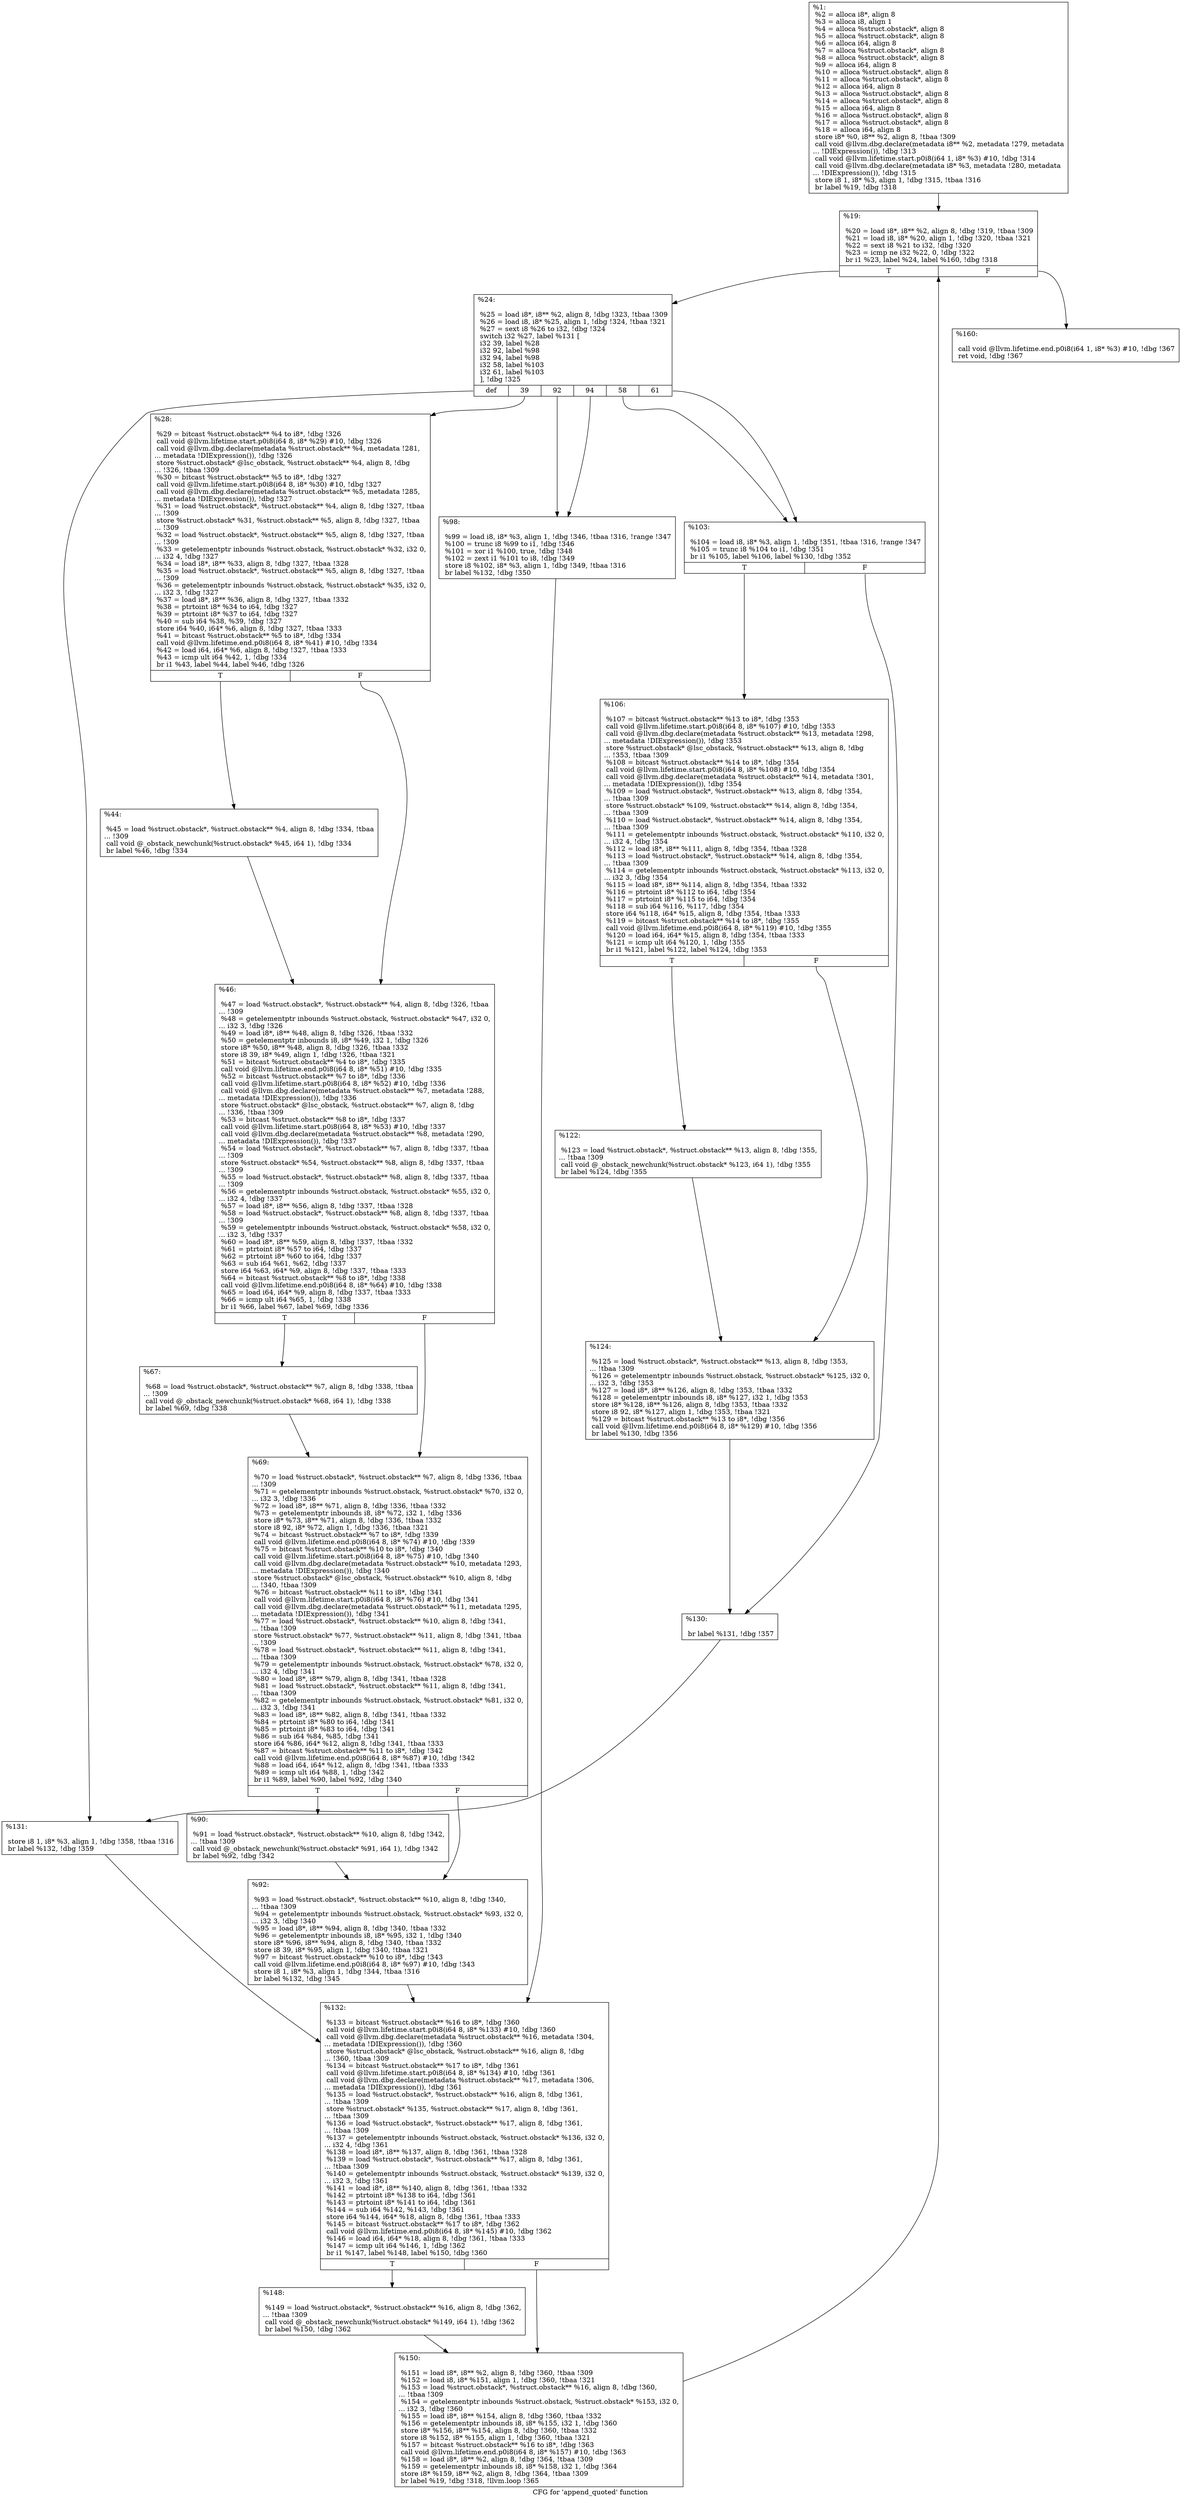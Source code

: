 digraph "CFG for 'append_quoted' function" {
	label="CFG for 'append_quoted' function";

	Node0x20f4ed0 [shape=record,label="{%1:\l  %2 = alloca i8*, align 8\l  %3 = alloca i8, align 1\l  %4 = alloca %struct.obstack*, align 8\l  %5 = alloca %struct.obstack*, align 8\l  %6 = alloca i64, align 8\l  %7 = alloca %struct.obstack*, align 8\l  %8 = alloca %struct.obstack*, align 8\l  %9 = alloca i64, align 8\l  %10 = alloca %struct.obstack*, align 8\l  %11 = alloca %struct.obstack*, align 8\l  %12 = alloca i64, align 8\l  %13 = alloca %struct.obstack*, align 8\l  %14 = alloca %struct.obstack*, align 8\l  %15 = alloca i64, align 8\l  %16 = alloca %struct.obstack*, align 8\l  %17 = alloca %struct.obstack*, align 8\l  %18 = alloca i64, align 8\l  store i8* %0, i8** %2, align 8, !tbaa !309\l  call void @llvm.dbg.declare(metadata i8** %2, metadata !279, metadata\l... !DIExpression()), !dbg !313\l  call void @llvm.lifetime.start.p0i8(i64 1, i8* %3) #10, !dbg !314\l  call void @llvm.dbg.declare(metadata i8* %3, metadata !280, metadata\l... !DIExpression()), !dbg !315\l  store i8 1, i8* %3, align 1, !dbg !315, !tbaa !316\l  br label %19, !dbg !318\l}"];
	Node0x20f4ed0 -> Node0x20eb290;
	Node0x20eb290 [shape=record,label="{%19:\l\l  %20 = load i8*, i8** %2, align 8, !dbg !319, !tbaa !309\l  %21 = load i8, i8* %20, align 1, !dbg !320, !tbaa !321\l  %22 = sext i8 %21 to i32, !dbg !320\l  %23 = icmp ne i32 %22, 0, !dbg !322\l  br i1 %23, label %24, label %160, !dbg !318\l|{<s0>T|<s1>F}}"];
	Node0x20eb290:s0 -> Node0x20eb2e0;
	Node0x20eb290:s1 -> Node0x20eb880;
	Node0x20eb2e0 [shape=record,label="{%24:\l\l  %25 = load i8*, i8** %2, align 8, !dbg !323, !tbaa !309\l  %26 = load i8, i8* %25, align 1, !dbg !324, !tbaa !321\l  %27 = sext i8 %26 to i32, !dbg !324\l  switch i32 %27, label %131 [\l    i32 39, label %28\l    i32 92, label %98\l    i32 94, label %98\l    i32 58, label %103\l    i32 61, label %103\l  ], !dbg !325\l|{<s0>def|<s1>39|<s2>92|<s3>94|<s4>58|<s5>61}}"];
	Node0x20eb2e0:s0 -> Node0x20eb740;
	Node0x20eb2e0:s1 -> Node0x20eb330;
	Node0x20eb2e0:s2 -> Node0x20eb560;
	Node0x20eb2e0:s3 -> Node0x20eb560;
	Node0x20eb2e0:s4 -> Node0x20eb5b0;
	Node0x20eb2e0:s5 -> Node0x20eb5b0;
	Node0x20eb330 [shape=record,label="{%28:\l\l  %29 = bitcast %struct.obstack** %4 to i8*, !dbg !326\l  call void @llvm.lifetime.start.p0i8(i64 8, i8* %29) #10, !dbg !326\l  call void @llvm.dbg.declare(metadata %struct.obstack** %4, metadata !281,\l... metadata !DIExpression()), !dbg !326\l  store %struct.obstack* @lsc_obstack, %struct.obstack** %4, align 8, !dbg\l... !326, !tbaa !309\l  %30 = bitcast %struct.obstack** %5 to i8*, !dbg !327\l  call void @llvm.lifetime.start.p0i8(i64 8, i8* %30) #10, !dbg !327\l  call void @llvm.dbg.declare(metadata %struct.obstack** %5, metadata !285,\l... metadata !DIExpression()), !dbg !327\l  %31 = load %struct.obstack*, %struct.obstack** %4, align 8, !dbg !327, !tbaa\l... !309\l  store %struct.obstack* %31, %struct.obstack** %5, align 8, !dbg !327, !tbaa\l... !309\l  %32 = load %struct.obstack*, %struct.obstack** %5, align 8, !dbg !327, !tbaa\l... !309\l  %33 = getelementptr inbounds %struct.obstack, %struct.obstack* %32, i32 0,\l... i32 4, !dbg !327\l  %34 = load i8*, i8** %33, align 8, !dbg !327, !tbaa !328\l  %35 = load %struct.obstack*, %struct.obstack** %5, align 8, !dbg !327, !tbaa\l... !309\l  %36 = getelementptr inbounds %struct.obstack, %struct.obstack* %35, i32 0,\l... i32 3, !dbg !327\l  %37 = load i8*, i8** %36, align 8, !dbg !327, !tbaa !332\l  %38 = ptrtoint i8* %34 to i64, !dbg !327\l  %39 = ptrtoint i8* %37 to i64, !dbg !327\l  %40 = sub i64 %38, %39, !dbg !327\l  store i64 %40, i64* %6, align 8, !dbg !327, !tbaa !333\l  %41 = bitcast %struct.obstack** %5 to i8*, !dbg !334\l  call void @llvm.lifetime.end.p0i8(i64 8, i8* %41) #10, !dbg !334\l  %42 = load i64, i64* %6, align 8, !dbg !327, !tbaa !333\l  %43 = icmp ult i64 %42, 1, !dbg !334\l  br i1 %43, label %44, label %46, !dbg !326\l|{<s0>T|<s1>F}}"];
	Node0x20eb330:s0 -> Node0x20eb380;
	Node0x20eb330:s1 -> Node0x20eb3d0;
	Node0x20eb380 [shape=record,label="{%44:\l\l  %45 = load %struct.obstack*, %struct.obstack** %4, align 8, !dbg !334, !tbaa\l... !309\l  call void @_obstack_newchunk(%struct.obstack* %45, i64 1), !dbg !334\l  br label %46, !dbg !334\l}"];
	Node0x20eb380 -> Node0x20eb3d0;
	Node0x20eb3d0 [shape=record,label="{%46:\l\l  %47 = load %struct.obstack*, %struct.obstack** %4, align 8, !dbg !326, !tbaa\l... !309\l  %48 = getelementptr inbounds %struct.obstack, %struct.obstack* %47, i32 0,\l... i32 3, !dbg !326\l  %49 = load i8*, i8** %48, align 8, !dbg !326, !tbaa !332\l  %50 = getelementptr inbounds i8, i8* %49, i32 1, !dbg !326\l  store i8* %50, i8** %48, align 8, !dbg !326, !tbaa !332\l  store i8 39, i8* %49, align 1, !dbg !326, !tbaa !321\l  %51 = bitcast %struct.obstack** %4 to i8*, !dbg !335\l  call void @llvm.lifetime.end.p0i8(i64 8, i8* %51) #10, !dbg !335\l  %52 = bitcast %struct.obstack** %7 to i8*, !dbg !336\l  call void @llvm.lifetime.start.p0i8(i64 8, i8* %52) #10, !dbg !336\l  call void @llvm.dbg.declare(metadata %struct.obstack** %7, metadata !288,\l... metadata !DIExpression()), !dbg !336\l  store %struct.obstack* @lsc_obstack, %struct.obstack** %7, align 8, !dbg\l... !336, !tbaa !309\l  %53 = bitcast %struct.obstack** %8 to i8*, !dbg !337\l  call void @llvm.lifetime.start.p0i8(i64 8, i8* %53) #10, !dbg !337\l  call void @llvm.dbg.declare(metadata %struct.obstack** %8, metadata !290,\l... metadata !DIExpression()), !dbg !337\l  %54 = load %struct.obstack*, %struct.obstack** %7, align 8, !dbg !337, !tbaa\l... !309\l  store %struct.obstack* %54, %struct.obstack** %8, align 8, !dbg !337, !tbaa\l... !309\l  %55 = load %struct.obstack*, %struct.obstack** %8, align 8, !dbg !337, !tbaa\l... !309\l  %56 = getelementptr inbounds %struct.obstack, %struct.obstack* %55, i32 0,\l... i32 4, !dbg !337\l  %57 = load i8*, i8** %56, align 8, !dbg !337, !tbaa !328\l  %58 = load %struct.obstack*, %struct.obstack** %8, align 8, !dbg !337, !tbaa\l... !309\l  %59 = getelementptr inbounds %struct.obstack, %struct.obstack* %58, i32 0,\l... i32 3, !dbg !337\l  %60 = load i8*, i8** %59, align 8, !dbg !337, !tbaa !332\l  %61 = ptrtoint i8* %57 to i64, !dbg !337\l  %62 = ptrtoint i8* %60 to i64, !dbg !337\l  %63 = sub i64 %61, %62, !dbg !337\l  store i64 %63, i64* %9, align 8, !dbg !337, !tbaa !333\l  %64 = bitcast %struct.obstack** %8 to i8*, !dbg !338\l  call void @llvm.lifetime.end.p0i8(i64 8, i8* %64) #10, !dbg !338\l  %65 = load i64, i64* %9, align 8, !dbg !337, !tbaa !333\l  %66 = icmp ult i64 %65, 1, !dbg !338\l  br i1 %66, label %67, label %69, !dbg !336\l|{<s0>T|<s1>F}}"];
	Node0x20eb3d0:s0 -> Node0x20eb420;
	Node0x20eb3d0:s1 -> Node0x20eb470;
	Node0x20eb420 [shape=record,label="{%67:\l\l  %68 = load %struct.obstack*, %struct.obstack** %7, align 8, !dbg !338, !tbaa\l... !309\l  call void @_obstack_newchunk(%struct.obstack* %68, i64 1), !dbg !338\l  br label %69, !dbg !338\l}"];
	Node0x20eb420 -> Node0x20eb470;
	Node0x20eb470 [shape=record,label="{%69:\l\l  %70 = load %struct.obstack*, %struct.obstack** %7, align 8, !dbg !336, !tbaa\l... !309\l  %71 = getelementptr inbounds %struct.obstack, %struct.obstack* %70, i32 0,\l... i32 3, !dbg !336\l  %72 = load i8*, i8** %71, align 8, !dbg !336, !tbaa !332\l  %73 = getelementptr inbounds i8, i8* %72, i32 1, !dbg !336\l  store i8* %73, i8** %71, align 8, !dbg !336, !tbaa !332\l  store i8 92, i8* %72, align 1, !dbg !336, !tbaa !321\l  %74 = bitcast %struct.obstack** %7 to i8*, !dbg !339\l  call void @llvm.lifetime.end.p0i8(i64 8, i8* %74) #10, !dbg !339\l  %75 = bitcast %struct.obstack** %10 to i8*, !dbg !340\l  call void @llvm.lifetime.start.p0i8(i64 8, i8* %75) #10, !dbg !340\l  call void @llvm.dbg.declare(metadata %struct.obstack** %10, metadata !293,\l... metadata !DIExpression()), !dbg !340\l  store %struct.obstack* @lsc_obstack, %struct.obstack** %10, align 8, !dbg\l... !340, !tbaa !309\l  %76 = bitcast %struct.obstack** %11 to i8*, !dbg !341\l  call void @llvm.lifetime.start.p0i8(i64 8, i8* %76) #10, !dbg !341\l  call void @llvm.dbg.declare(metadata %struct.obstack** %11, metadata !295,\l... metadata !DIExpression()), !dbg !341\l  %77 = load %struct.obstack*, %struct.obstack** %10, align 8, !dbg !341,\l... !tbaa !309\l  store %struct.obstack* %77, %struct.obstack** %11, align 8, !dbg !341, !tbaa\l... !309\l  %78 = load %struct.obstack*, %struct.obstack** %11, align 8, !dbg !341,\l... !tbaa !309\l  %79 = getelementptr inbounds %struct.obstack, %struct.obstack* %78, i32 0,\l... i32 4, !dbg !341\l  %80 = load i8*, i8** %79, align 8, !dbg !341, !tbaa !328\l  %81 = load %struct.obstack*, %struct.obstack** %11, align 8, !dbg !341,\l... !tbaa !309\l  %82 = getelementptr inbounds %struct.obstack, %struct.obstack* %81, i32 0,\l... i32 3, !dbg !341\l  %83 = load i8*, i8** %82, align 8, !dbg !341, !tbaa !332\l  %84 = ptrtoint i8* %80 to i64, !dbg !341\l  %85 = ptrtoint i8* %83 to i64, !dbg !341\l  %86 = sub i64 %84, %85, !dbg !341\l  store i64 %86, i64* %12, align 8, !dbg !341, !tbaa !333\l  %87 = bitcast %struct.obstack** %11 to i8*, !dbg !342\l  call void @llvm.lifetime.end.p0i8(i64 8, i8* %87) #10, !dbg !342\l  %88 = load i64, i64* %12, align 8, !dbg !341, !tbaa !333\l  %89 = icmp ult i64 %88, 1, !dbg !342\l  br i1 %89, label %90, label %92, !dbg !340\l|{<s0>T|<s1>F}}"];
	Node0x20eb470:s0 -> Node0x20eb4c0;
	Node0x20eb470:s1 -> Node0x20eb510;
	Node0x20eb4c0 [shape=record,label="{%90:\l\l  %91 = load %struct.obstack*, %struct.obstack** %10, align 8, !dbg !342,\l... !tbaa !309\l  call void @_obstack_newchunk(%struct.obstack* %91, i64 1), !dbg !342\l  br label %92, !dbg !342\l}"];
	Node0x20eb4c0 -> Node0x20eb510;
	Node0x20eb510 [shape=record,label="{%92:\l\l  %93 = load %struct.obstack*, %struct.obstack** %10, align 8, !dbg !340,\l... !tbaa !309\l  %94 = getelementptr inbounds %struct.obstack, %struct.obstack* %93, i32 0,\l... i32 3, !dbg !340\l  %95 = load i8*, i8** %94, align 8, !dbg !340, !tbaa !332\l  %96 = getelementptr inbounds i8, i8* %95, i32 1, !dbg !340\l  store i8* %96, i8** %94, align 8, !dbg !340, !tbaa !332\l  store i8 39, i8* %95, align 1, !dbg !340, !tbaa !321\l  %97 = bitcast %struct.obstack** %10 to i8*, !dbg !343\l  call void @llvm.lifetime.end.p0i8(i64 8, i8* %97) #10, !dbg !343\l  store i8 1, i8* %3, align 1, !dbg !344, !tbaa !316\l  br label %132, !dbg !345\l}"];
	Node0x20eb510 -> Node0x20eb790;
	Node0x20eb560 [shape=record,label="{%98:\l\l  %99 = load i8, i8* %3, align 1, !dbg !346, !tbaa !316, !range !347\l  %100 = trunc i8 %99 to i1, !dbg !346\l  %101 = xor i1 %100, true, !dbg !348\l  %102 = zext i1 %101 to i8, !dbg !349\l  store i8 %102, i8* %3, align 1, !dbg !349, !tbaa !316\l  br label %132, !dbg !350\l}"];
	Node0x20eb560 -> Node0x20eb790;
	Node0x20eb5b0 [shape=record,label="{%103:\l\l  %104 = load i8, i8* %3, align 1, !dbg !351, !tbaa !316, !range !347\l  %105 = trunc i8 %104 to i1, !dbg !351\l  br i1 %105, label %106, label %130, !dbg !352\l|{<s0>T|<s1>F}}"];
	Node0x20eb5b0:s0 -> Node0x20eb600;
	Node0x20eb5b0:s1 -> Node0x20eb6f0;
	Node0x20eb600 [shape=record,label="{%106:\l\l  %107 = bitcast %struct.obstack** %13 to i8*, !dbg !353\l  call void @llvm.lifetime.start.p0i8(i64 8, i8* %107) #10, !dbg !353\l  call void @llvm.dbg.declare(metadata %struct.obstack** %13, metadata !298,\l... metadata !DIExpression()), !dbg !353\l  store %struct.obstack* @lsc_obstack, %struct.obstack** %13, align 8, !dbg\l... !353, !tbaa !309\l  %108 = bitcast %struct.obstack** %14 to i8*, !dbg !354\l  call void @llvm.lifetime.start.p0i8(i64 8, i8* %108) #10, !dbg !354\l  call void @llvm.dbg.declare(metadata %struct.obstack** %14, metadata !301,\l... metadata !DIExpression()), !dbg !354\l  %109 = load %struct.obstack*, %struct.obstack** %13, align 8, !dbg !354,\l... !tbaa !309\l  store %struct.obstack* %109, %struct.obstack** %14, align 8, !dbg !354,\l... !tbaa !309\l  %110 = load %struct.obstack*, %struct.obstack** %14, align 8, !dbg !354,\l... !tbaa !309\l  %111 = getelementptr inbounds %struct.obstack, %struct.obstack* %110, i32 0,\l... i32 4, !dbg !354\l  %112 = load i8*, i8** %111, align 8, !dbg !354, !tbaa !328\l  %113 = load %struct.obstack*, %struct.obstack** %14, align 8, !dbg !354,\l... !tbaa !309\l  %114 = getelementptr inbounds %struct.obstack, %struct.obstack* %113, i32 0,\l... i32 3, !dbg !354\l  %115 = load i8*, i8** %114, align 8, !dbg !354, !tbaa !332\l  %116 = ptrtoint i8* %112 to i64, !dbg !354\l  %117 = ptrtoint i8* %115 to i64, !dbg !354\l  %118 = sub i64 %116, %117, !dbg !354\l  store i64 %118, i64* %15, align 8, !dbg !354, !tbaa !333\l  %119 = bitcast %struct.obstack** %14 to i8*, !dbg !355\l  call void @llvm.lifetime.end.p0i8(i64 8, i8* %119) #10, !dbg !355\l  %120 = load i64, i64* %15, align 8, !dbg !354, !tbaa !333\l  %121 = icmp ult i64 %120, 1, !dbg !355\l  br i1 %121, label %122, label %124, !dbg !353\l|{<s0>T|<s1>F}}"];
	Node0x20eb600:s0 -> Node0x20eb650;
	Node0x20eb600:s1 -> Node0x20eb6a0;
	Node0x20eb650 [shape=record,label="{%122:\l\l  %123 = load %struct.obstack*, %struct.obstack** %13, align 8, !dbg !355,\l... !tbaa !309\l  call void @_obstack_newchunk(%struct.obstack* %123, i64 1), !dbg !355\l  br label %124, !dbg !355\l}"];
	Node0x20eb650 -> Node0x20eb6a0;
	Node0x20eb6a0 [shape=record,label="{%124:\l\l  %125 = load %struct.obstack*, %struct.obstack** %13, align 8, !dbg !353,\l... !tbaa !309\l  %126 = getelementptr inbounds %struct.obstack, %struct.obstack* %125, i32 0,\l... i32 3, !dbg !353\l  %127 = load i8*, i8** %126, align 8, !dbg !353, !tbaa !332\l  %128 = getelementptr inbounds i8, i8* %127, i32 1, !dbg !353\l  store i8* %128, i8** %126, align 8, !dbg !353, !tbaa !332\l  store i8 92, i8* %127, align 1, !dbg !353, !tbaa !321\l  %129 = bitcast %struct.obstack** %13 to i8*, !dbg !356\l  call void @llvm.lifetime.end.p0i8(i64 8, i8* %129) #10, !dbg !356\l  br label %130, !dbg !356\l}"];
	Node0x20eb6a0 -> Node0x20eb6f0;
	Node0x20eb6f0 [shape=record,label="{%130:\l\l  br label %131, !dbg !357\l}"];
	Node0x20eb6f0 -> Node0x20eb740;
	Node0x20eb740 [shape=record,label="{%131:\l\l  store i8 1, i8* %3, align 1, !dbg !358, !tbaa !316\l  br label %132, !dbg !359\l}"];
	Node0x20eb740 -> Node0x20eb790;
	Node0x20eb790 [shape=record,label="{%132:\l\l  %133 = bitcast %struct.obstack** %16 to i8*, !dbg !360\l  call void @llvm.lifetime.start.p0i8(i64 8, i8* %133) #10, !dbg !360\l  call void @llvm.dbg.declare(metadata %struct.obstack** %16, metadata !304,\l... metadata !DIExpression()), !dbg !360\l  store %struct.obstack* @lsc_obstack, %struct.obstack** %16, align 8, !dbg\l... !360, !tbaa !309\l  %134 = bitcast %struct.obstack** %17 to i8*, !dbg !361\l  call void @llvm.lifetime.start.p0i8(i64 8, i8* %134) #10, !dbg !361\l  call void @llvm.dbg.declare(metadata %struct.obstack** %17, metadata !306,\l... metadata !DIExpression()), !dbg !361\l  %135 = load %struct.obstack*, %struct.obstack** %16, align 8, !dbg !361,\l... !tbaa !309\l  store %struct.obstack* %135, %struct.obstack** %17, align 8, !dbg !361,\l... !tbaa !309\l  %136 = load %struct.obstack*, %struct.obstack** %17, align 8, !dbg !361,\l... !tbaa !309\l  %137 = getelementptr inbounds %struct.obstack, %struct.obstack* %136, i32 0,\l... i32 4, !dbg !361\l  %138 = load i8*, i8** %137, align 8, !dbg !361, !tbaa !328\l  %139 = load %struct.obstack*, %struct.obstack** %17, align 8, !dbg !361,\l... !tbaa !309\l  %140 = getelementptr inbounds %struct.obstack, %struct.obstack* %139, i32 0,\l... i32 3, !dbg !361\l  %141 = load i8*, i8** %140, align 8, !dbg !361, !tbaa !332\l  %142 = ptrtoint i8* %138 to i64, !dbg !361\l  %143 = ptrtoint i8* %141 to i64, !dbg !361\l  %144 = sub i64 %142, %143, !dbg !361\l  store i64 %144, i64* %18, align 8, !dbg !361, !tbaa !333\l  %145 = bitcast %struct.obstack** %17 to i8*, !dbg !362\l  call void @llvm.lifetime.end.p0i8(i64 8, i8* %145) #10, !dbg !362\l  %146 = load i64, i64* %18, align 8, !dbg !361, !tbaa !333\l  %147 = icmp ult i64 %146, 1, !dbg !362\l  br i1 %147, label %148, label %150, !dbg !360\l|{<s0>T|<s1>F}}"];
	Node0x20eb790:s0 -> Node0x20eb7e0;
	Node0x20eb790:s1 -> Node0x20eb830;
	Node0x20eb7e0 [shape=record,label="{%148:\l\l  %149 = load %struct.obstack*, %struct.obstack** %16, align 8, !dbg !362,\l... !tbaa !309\l  call void @_obstack_newchunk(%struct.obstack* %149, i64 1), !dbg !362\l  br label %150, !dbg !362\l}"];
	Node0x20eb7e0 -> Node0x20eb830;
	Node0x20eb830 [shape=record,label="{%150:\l\l  %151 = load i8*, i8** %2, align 8, !dbg !360, !tbaa !309\l  %152 = load i8, i8* %151, align 1, !dbg !360, !tbaa !321\l  %153 = load %struct.obstack*, %struct.obstack** %16, align 8, !dbg !360,\l... !tbaa !309\l  %154 = getelementptr inbounds %struct.obstack, %struct.obstack* %153, i32 0,\l... i32 3, !dbg !360\l  %155 = load i8*, i8** %154, align 8, !dbg !360, !tbaa !332\l  %156 = getelementptr inbounds i8, i8* %155, i32 1, !dbg !360\l  store i8* %156, i8** %154, align 8, !dbg !360, !tbaa !332\l  store i8 %152, i8* %155, align 1, !dbg !360, !tbaa !321\l  %157 = bitcast %struct.obstack** %16 to i8*, !dbg !363\l  call void @llvm.lifetime.end.p0i8(i64 8, i8* %157) #10, !dbg !363\l  %158 = load i8*, i8** %2, align 8, !dbg !364, !tbaa !309\l  %159 = getelementptr inbounds i8, i8* %158, i32 1, !dbg !364\l  store i8* %159, i8** %2, align 8, !dbg !364, !tbaa !309\l  br label %19, !dbg !318, !llvm.loop !365\l}"];
	Node0x20eb830 -> Node0x20eb290;
	Node0x20eb880 [shape=record,label="{%160:\l\l  call void @llvm.lifetime.end.p0i8(i64 1, i8* %3) #10, !dbg !367\l  ret void, !dbg !367\l}"];
}
